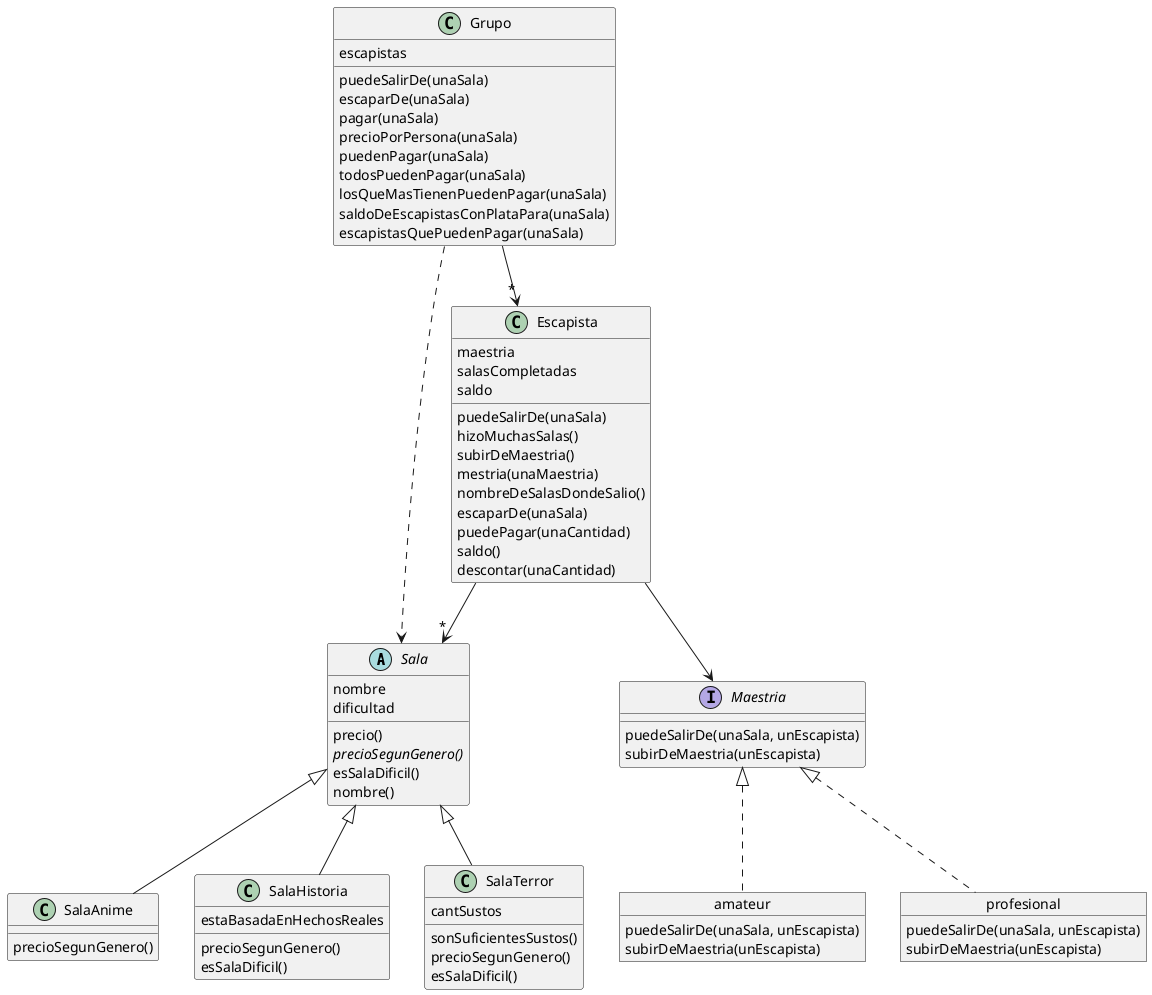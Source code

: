 @startuml

abstract class Sala{

    nombre
    dificultad
    
    precio()
    {abstract}precioSegunGenero()
    esSalaDificil()
    nombre()

}

class SalaAnime extends Sala{

    precioSegunGenero() 
}
class SalaHistoria extends Sala{

    estaBasadaEnHechosReales

    precioSegunGenero()
    esSalaDificil()
}

class SalaTerror extends Sala{

    cantSustos

    sonSuficientesSustos()
    precioSegunGenero()
    esSalaDificil() 
}

class Escapista{

    maestria
    salasCompletadas
    saldo

    puedeSalirDe(unaSala)
    hizoMuchasSalas()
    subirDeMaestria()
    mestria(unaMaestria)
    nombreDeSalasDondeSalio()
    escaparDe(unaSala)
    puedePagar(unaCantidad) 
    saldo()
    descontar(unaCantidad)
}
Escapista -->"*" Sala

interface Maestria{
    puedeSalirDe(unaSala, unEscapista)
    subirDeMaestria(unEscapista)
}
object amateur {

    puedeSalirDe(unaSala, unEscapista)
    subirDeMaestria(unEscapista)
}

object profesional {
    puedeSalirDe(unaSala, unEscapista)
    subirDeMaestria(unEscapista)
}

amateur .u.|> Maestria
profesional .u.|> Maestria
Escapista --> Maestria

class Grupo {

    escapistas

    puedeSalirDe(unaSala)
    escaparDe(unaSala)
    pagar(unaSala)
    precioPorPersona(unaSala)
    puedenPagar(unaSala)
    todosPuedenPagar(unaSala)
    losQueMasTienenPuedenPagar(unaSala)
    saldoDeEscapistasConPlataPara(unaSala)
    escapistasQuePuedenPagar(unaSala)
}

Grupo -->"*" Escapista
Grupo ...> Sala
@enduml